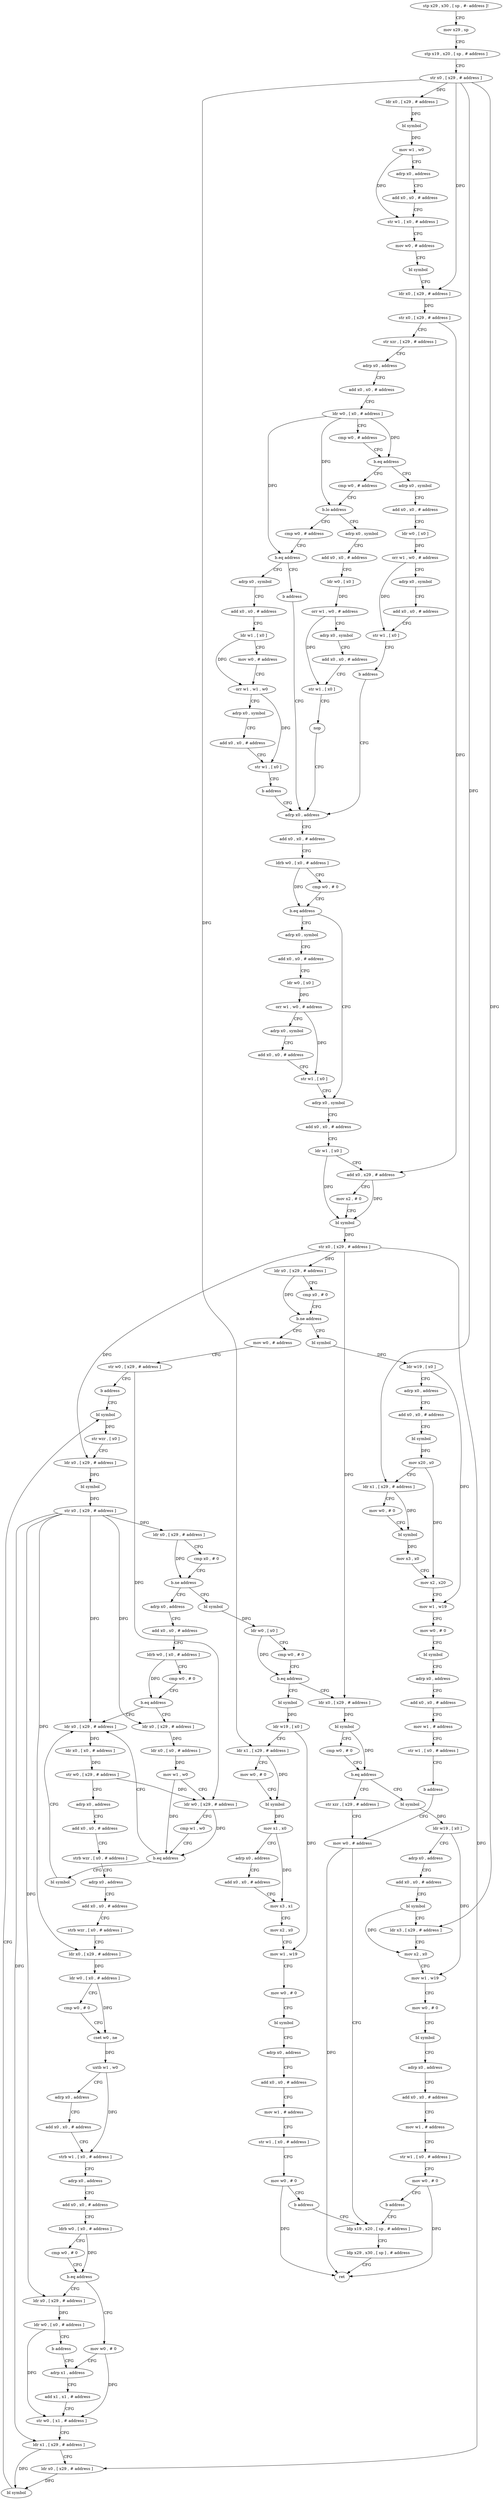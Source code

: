 digraph "func" {
"4212204" [label = "stp x29 , x30 , [ sp , #- address ]!" ]
"4212208" [label = "mov x29 , sp" ]
"4212212" [label = "stp x19 , x20 , [ sp , # address ]" ]
"4212216" [label = "str x0 , [ x29 , # address ]" ]
"4212220" [label = "ldr x0 , [ x29 , # address ]" ]
"4212224" [label = "bl symbol" ]
"4212228" [label = "mov w1 , w0" ]
"4212232" [label = "adrp x0 , address" ]
"4212236" [label = "add x0 , x0 , # address" ]
"4212240" [label = "str w1 , [ x0 , # address ]" ]
"4212244" [label = "mov w0 , # address" ]
"4212248" [label = "bl symbol" ]
"4212252" [label = "ldr x0 , [ x29 , # address ]" ]
"4212256" [label = "str x0 , [ x29 , # address ]" ]
"4212260" [label = "str xzr , [ x29 , # address ]" ]
"4212264" [label = "adrp x0 , address" ]
"4212268" [label = "add x0 , x0 , # address" ]
"4212272" [label = "ldr w0 , [ x0 , # address ]" ]
"4212276" [label = "cmp w0 , # address" ]
"4212280" [label = "b.eq address" ]
"4212304" [label = "adrp x0 , symbol" ]
"4212284" [label = "cmp w0 , # address" ]
"4212308" [label = "add x0 , x0 , # address" ]
"4212312" [label = "ldr w0 , [ x0 ]" ]
"4212316" [label = "orr w1 , w0 , # address" ]
"4212320" [label = "adrp x0 , symbol" ]
"4212324" [label = "add x0 , x0 , # address" ]
"4212328" [label = "str w1 , [ x0 ]" ]
"4212332" [label = "b address" ]
"4212404" [label = "adrp x0 , address" ]
"4212288" [label = "b.lo address" ]
"4212372" [label = "adrp x0 , symbol" ]
"4212292" [label = "cmp w0 , # address" ]
"4212408" [label = "add x0 , x0 , # address" ]
"4212412" [label = "ldrb w0 , [ x0 , # address ]" ]
"4212416" [label = "cmp w0 , # 0" ]
"4212420" [label = "b.eq address" ]
"4212452" [label = "adrp x0 , symbol" ]
"4212424" [label = "adrp x0 , symbol" ]
"4212376" [label = "add x0 , x0 , # address" ]
"4212380" [label = "ldr w0 , [ x0 ]" ]
"4212384" [label = "orr w1 , w0 , # address" ]
"4212388" [label = "adrp x0 , symbol" ]
"4212392" [label = "add x0 , x0 , # address" ]
"4212396" [label = "str w1 , [ x0 ]" ]
"4212400" [label = "nop" ]
"4212296" [label = "b.eq address" ]
"4212336" [label = "adrp x0 , symbol" ]
"4212300" [label = "b address" ]
"4212456" [label = "add x0 , x0 , # address" ]
"4212460" [label = "ldr w1 , [ x0 ]" ]
"4212464" [label = "add x0 , x29 , # address" ]
"4212468" [label = "mov x2 , # 0" ]
"4212472" [label = "bl symbol" ]
"4212476" [label = "str x0 , [ x29 , # address ]" ]
"4212480" [label = "ldr x0 , [ x29 , # address ]" ]
"4212484" [label = "cmp x0 , # 0" ]
"4212488" [label = "b.ne address" ]
"4212568" [label = "mov w0 , # address" ]
"4212492" [label = "bl symbol" ]
"4212428" [label = "add x0 , x0 , # address" ]
"4212432" [label = "ldr w0 , [ x0 ]" ]
"4212436" [label = "orr w1 , w0 , # address" ]
"4212440" [label = "adrp x0 , symbol" ]
"4212444" [label = "add x0 , x0 , # address" ]
"4212448" [label = "str w1 , [ x0 ]" ]
"4212340" [label = "add x0 , x0 , # address" ]
"4212344" [label = "ldr w1 , [ x0 ]" ]
"4212348" [label = "mov w0 , # address" ]
"4212352" [label = "orr w1 , w1 , w0" ]
"4212356" [label = "adrp x0 , symbol" ]
"4212360" [label = "add x0 , x0 , # address" ]
"4212364" [label = "str w1 , [ x0 ]" ]
"4212368" [label = "b address" ]
"4212572" [label = "str w0 , [ x29 , # address ]" ]
"4212576" [label = "b address" ]
"4212756" [label = "bl symbol" ]
"4212496" [label = "ldr w19 , [ x0 ]" ]
"4212500" [label = "adrp x0 , address" ]
"4212504" [label = "add x0 , x0 , # address" ]
"4212508" [label = "bl symbol" ]
"4212512" [label = "mov x20 , x0" ]
"4212516" [label = "ldr x1 , [ x29 , # address ]" ]
"4212520" [label = "mov w0 , # 0" ]
"4212524" [label = "bl symbol" ]
"4212528" [label = "mov x3 , x0" ]
"4212532" [label = "mov x2 , x20" ]
"4212536" [label = "mov w1 , w19" ]
"4212540" [label = "mov w0 , # 0" ]
"4212544" [label = "bl symbol" ]
"4212548" [label = "adrp x0 , address" ]
"4212552" [label = "add x0 , x0 , # address" ]
"4212556" [label = "mov w1 , # address" ]
"4212560" [label = "str w1 , [ x0 , # address ]" ]
"4212564" [label = "b address" ]
"4212964" [label = "mov w0 , # address" ]
"4212760" [label = "str wzr , [ x0 ]" ]
"4212764" [label = "ldr x0 , [ x29 , # address ]" ]
"4212768" [label = "bl symbol" ]
"4212772" [label = "str x0 , [ x29 , # address ]" ]
"4212776" [label = "ldr x0 , [ x29 , # address ]" ]
"4212780" [label = "cmp x0 , # 0" ]
"4212784" [label = "b.ne address" ]
"4212580" [label = "adrp x0 , address" ]
"4212788" [label = "bl symbol" ]
"4212968" [label = "ldp x19 , x20 , [ sp , # address ]" ]
"4212584" [label = "add x0 , x0 , # address" ]
"4212588" [label = "ldrb w0 , [ x0 , # address ]" ]
"4212592" [label = "cmp w0 , # 0" ]
"4212596" [label = "b.eq address" ]
"4212628" [label = "ldr x0 , [ x29 , # address ]" ]
"4212600" [label = "ldr x0 , [ x29 , # address ]" ]
"4212792" [label = "ldr w0 , [ x0 ]" ]
"4212796" [label = "cmp w0 , # 0" ]
"4212800" [label = "b.eq address" ]
"4212880" [label = "ldr x0 , [ x29 , # address ]" ]
"4212804" [label = "bl symbol" ]
"4212632" [label = "ldr x0 , [ x0 , # address ]" ]
"4212636" [label = "str w0 , [ x29 , # address ]" ]
"4212640" [label = "adrp x0 , address" ]
"4212644" [label = "add x0 , x0 , # address" ]
"4212648" [label = "strb wzr , [ x0 , # address ]" ]
"4212652" [label = "adrp x0 , address" ]
"4212656" [label = "add x0 , x0 , # address" ]
"4212660" [label = "strb wzr , [ x0 , # address ]" ]
"4212664" [label = "ldr x0 , [ x29 , # address ]" ]
"4212668" [label = "ldr w0 , [ x0 , # address ]" ]
"4212672" [label = "cmp w0 , # 0" ]
"4212676" [label = "cset w0 , ne" ]
"4212680" [label = "uxtb w1 , w0" ]
"4212684" [label = "adrp x0 , address" ]
"4212688" [label = "add x0 , x0 , # address" ]
"4212692" [label = "strb w1 , [ x0 , # address ]" ]
"4212696" [label = "adrp x0 , address" ]
"4212700" [label = "add x0 , x0 , # address" ]
"4212704" [label = "ldrb w0 , [ x0 , # address ]" ]
"4212708" [label = "cmp w0 , # 0" ]
"4212712" [label = "b.eq address" ]
"4212728" [label = "mov w0 , # 0" ]
"4212716" [label = "ldr x0 , [ x29 , # address ]" ]
"4212604" [label = "ldr x0 , [ x0 , # address ]" ]
"4212608" [label = "mov w1 , w0" ]
"4212612" [label = "ldr w0 , [ x29 , # address ]" ]
"4212616" [label = "cmp w1 , w0" ]
"4212620" [label = "b.eq address" ]
"4212624" [label = "bl symbol" ]
"4212884" [label = "bl symbol" ]
"4212888" [label = "cmp w0 , # 0" ]
"4212892" [label = "b.eq address" ]
"4212960" [label = "str xzr , [ x29 , # address ]" ]
"4212896" [label = "bl symbol" ]
"4212808" [label = "ldr w19 , [ x0 ]" ]
"4212812" [label = "ldr x1 , [ x29 , # address ]" ]
"4212816" [label = "mov w0 , # 0" ]
"4212820" [label = "bl symbol" ]
"4212824" [label = "mov x1 , x0" ]
"4212828" [label = "adrp x0 , address" ]
"4212832" [label = "add x0 , x0 , # address" ]
"4212836" [label = "mov x3 , x1" ]
"4212840" [label = "mov x2 , x0" ]
"4212844" [label = "mov w1 , w19" ]
"4212848" [label = "mov w0 , # 0" ]
"4212852" [label = "bl symbol" ]
"4212856" [label = "adrp x0 , address" ]
"4212860" [label = "add x0 , x0 , # address" ]
"4212864" [label = "mov w1 , # address" ]
"4212868" [label = "str w1 , [ x0 , # address ]" ]
"4212872" [label = "mov w0 , # 0" ]
"4212876" [label = "b address" ]
"4212732" [label = "adrp x1 , address" ]
"4212720" [label = "ldr w0 , [ x0 , # address ]" ]
"4212724" [label = "b address" ]
"4212900" [label = "ldr w19 , [ x0 ]" ]
"4212904" [label = "adrp x0 , address" ]
"4212908" [label = "add x0 , x0 , # address" ]
"4212912" [label = "bl symbol" ]
"4212916" [label = "ldr x3 , [ x29 , # address ]" ]
"4212920" [label = "mov x2 , x0" ]
"4212924" [label = "mov w1 , w19" ]
"4212928" [label = "mov w0 , # 0" ]
"4212932" [label = "bl symbol" ]
"4212936" [label = "adrp x0 , address" ]
"4212940" [label = "add x0 , x0 , # address" ]
"4212944" [label = "mov w1 , # address" ]
"4212948" [label = "str w1 , [ x0 , # address ]" ]
"4212952" [label = "mov w0 , # 0" ]
"4212956" [label = "b address" ]
"4212972" [label = "ldp x29 , x30 , [ sp ] , # address" ]
"4212976" [label = "ret" ]
"4212736" [label = "add x1 , x1 , # address" ]
"4212740" [label = "str w0 , [ x1 , # address ]" ]
"4212744" [label = "ldr x1 , [ x29 , # address ]" ]
"4212748" [label = "ldr x0 , [ x29 , # address ]" ]
"4212752" [label = "bl symbol" ]
"4212204" -> "4212208" [ label = "CFG" ]
"4212208" -> "4212212" [ label = "CFG" ]
"4212212" -> "4212216" [ label = "CFG" ]
"4212216" -> "4212220" [ label = "DFG" ]
"4212216" -> "4212252" [ label = "DFG" ]
"4212216" -> "4212516" [ label = "DFG" ]
"4212216" -> "4212812" [ label = "DFG" ]
"4212216" -> "4212916" [ label = "DFG" ]
"4212220" -> "4212224" [ label = "DFG" ]
"4212224" -> "4212228" [ label = "DFG" ]
"4212228" -> "4212232" [ label = "CFG" ]
"4212228" -> "4212240" [ label = "DFG" ]
"4212232" -> "4212236" [ label = "CFG" ]
"4212236" -> "4212240" [ label = "CFG" ]
"4212240" -> "4212244" [ label = "CFG" ]
"4212244" -> "4212248" [ label = "CFG" ]
"4212248" -> "4212252" [ label = "CFG" ]
"4212252" -> "4212256" [ label = "DFG" ]
"4212256" -> "4212260" [ label = "CFG" ]
"4212256" -> "4212464" [ label = "DFG" ]
"4212260" -> "4212264" [ label = "CFG" ]
"4212264" -> "4212268" [ label = "CFG" ]
"4212268" -> "4212272" [ label = "CFG" ]
"4212272" -> "4212276" [ label = "CFG" ]
"4212272" -> "4212280" [ label = "DFG" ]
"4212272" -> "4212288" [ label = "DFG" ]
"4212272" -> "4212296" [ label = "DFG" ]
"4212276" -> "4212280" [ label = "CFG" ]
"4212280" -> "4212304" [ label = "CFG" ]
"4212280" -> "4212284" [ label = "CFG" ]
"4212304" -> "4212308" [ label = "CFG" ]
"4212284" -> "4212288" [ label = "CFG" ]
"4212308" -> "4212312" [ label = "CFG" ]
"4212312" -> "4212316" [ label = "DFG" ]
"4212316" -> "4212320" [ label = "CFG" ]
"4212316" -> "4212328" [ label = "DFG" ]
"4212320" -> "4212324" [ label = "CFG" ]
"4212324" -> "4212328" [ label = "CFG" ]
"4212328" -> "4212332" [ label = "CFG" ]
"4212332" -> "4212404" [ label = "CFG" ]
"4212404" -> "4212408" [ label = "CFG" ]
"4212288" -> "4212372" [ label = "CFG" ]
"4212288" -> "4212292" [ label = "CFG" ]
"4212372" -> "4212376" [ label = "CFG" ]
"4212292" -> "4212296" [ label = "CFG" ]
"4212408" -> "4212412" [ label = "CFG" ]
"4212412" -> "4212416" [ label = "CFG" ]
"4212412" -> "4212420" [ label = "DFG" ]
"4212416" -> "4212420" [ label = "CFG" ]
"4212420" -> "4212452" [ label = "CFG" ]
"4212420" -> "4212424" [ label = "CFG" ]
"4212452" -> "4212456" [ label = "CFG" ]
"4212424" -> "4212428" [ label = "CFG" ]
"4212376" -> "4212380" [ label = "CFG" ]
"4212380" -> "4212384" [ label = "DFG" ]
"4212384" -> "4212388" [ label = "CFG" ]
"4212384" -> "4212396" [ label = "DFG" ]
"4212388" -> "4212392" [ label = "CFG" ]
"4212392" -> "4212396" [ label = "CFG" ]
"4212396" -> "4212400" [ label = "CFG" ]
"4212400" -> "4212404" [ label = "CFG" ]
"4212296" -> "4212336" [ label = "CFG" ]
"4212296" -> "4212300" [ label = "CFG" ]
"4212336" -> "4212340" [ label = "CFG" ]
"4212300" -> "4212404" [ label = "CFG" ]
"4212456" -> "4212460" [ label = "CFG" ]
"4212460" -> "4212464" [ label = "CFG" ]
"4212460" -> "4212472" [ label = "DFG" ]
"4212464" -> "4212468" [ label = "CFG" ]
"4212464" -> "4212472" [ label = "DFG" ]
"4212468" -> "4212472" [ label = "CFG" ]
"4212472" -> "4212476" [ label = "DFG" ]
"4212476" -> "4212480" [ label = "DFG" ]
"4212476" -> "4212764" [ label = "DFG" ]
"4212476" -> "4212880" [ label = "DFG" ]
"4212476" -> "4212748" [ label = "DFG" ]
"4212480" -> "4212484" [ label = "CFG" ]
"4212480" -> "4212488" [ label = "DFG" ]
"4212484" -> "4212488" [ label = "CFG" ]
"4212488" -> "4212568" [ label = "CFG" ]
"4212488" -> "4212492" [ label = "CFG" ]
"4212568" -> "4212572" [ label = "CFG" ]
"4212492" -> "4212496" [ label = "DFG" ]
"4212428" -> "4212432" [ label = "CFG" ]
"4212432" -> "4212436" [ label = "DFG" ]
"4212436" -> "4212440" [ label = "CFG" ]
"4212436" -> "4212448" [ label = "DFG" ]
"4212440" -> "4212444" [ label = "CFG" ]
"4212444" -> "4212448" [ label = "CFG" ]
"4212448" -> "4212452" [ label = "CFG" ]
"4212340" -> "4212344" [ label = "CFG" ]
"4212344" -> "4212348" [ label = "CFG" ]
"4212344" -> "4212352" [ label = "DFG" ]
"4212348" -> "4212352" [ label = "CFG" ]
"4212352" -> "4212356" [ label = "CFG" ]
"4212352" -> "4212364" [ label = "DFG" ]
"4212356" -> "4212360" [ label = "CFG" ]
"4212360" -> "4212364" [ label = "CFG" ]
"4212364" -> "4212368" [ label = "CFG" ]
"4212368" -> "4212404" [ label = "CFG" ]
"4212572" -> "4212576" [ label = "CFG" ]
"4212572" -> "4212612" [ label = "DFG" ]
"4212576" -> "4212756" [ label = "CFG" ]
"4212756" -> "4212760" [ label = "DFG" ]
"4212496" -> "4212500" [ label = "CFG" ]
"4212496" -> "4212536" [ label = "DFG" ]
"4212500" -> "4212504" [ label = "CFG" ]
"4212504" -> "4212508" [ label = "CFG" ]
"4212508" -> "4212512" [ label = "DFG" ]
"4212512" -> "4212516" [ label = "CFG" ]
"4212512" -> "4212532" [ label = "DFG" ]
"4212516" -> "4212520" [ label = "CFG" ]
"4212516" -> "4212524" [ label = "DFG" ]
"4212520" -> "4212524" [ label = "CFG" ]
"4212524" -> "4212528" [ label = "DFG" ]
"4212528" -> "4212532" [ label = "CFG" ]
"4212532" -> "4212536" [ label = "CFG" ]
"4212536" -> "4212540" [ label = "CFG" ]
"4212540" -> "4212544" [ label = "CFG" ]
"4212544" -> "4212548" [ label = "CFG" ]
"4212548" -> "4212552" [ label = "CFG" ]
"4212552" -> "4212556" [ label = "CFG" ]
"4212556" -> "4212560" [ label = "CFG" ]
"4212560" -> "4212564" [ label = "CFG" ]
"4212564" -> "4212964" [ label = "CFG" ]
"4212964" -> "4212968" [ label = "CFG" ]
"4212964" -> "4212976" [ label = "DFG" ]
"4212760" -> "4212764" [ label = "CFG" ]
"4212764" -> "4212768" [ label = "DFG" ]
"4212768" -> "4212772" [ label = "DFG" ]
"4212772" -> "4212776" [ label = "DFG" ]
"4212772" -> "4212628" [ label = "DFG" ]
"4212772" -> "4212664" [ label = "DFG" ]
"4212772" -> "4212600" [ label = "DFG" ]
"4212772" -> "4212716" [ label = "DFG" ]
"4212772" -> "4212744" [ label = "DFG" ]
"4212776" -> "4212780" [ label = "CFG" ]
"4212776" -> "4212784" [ label = "DFG" ]
"4212780" -> "4212784" [ label = "CFG" ]
"4212784" -> "4212580" [ label = "CFG" ]
"4212784" -> "4212788" [ label = "CFG" ]
"4212580" -> "4212584" [ label = "CFG" ]
"4212788" -> "4212792" [ label = "DFG" ]
"4212968" -> "4212972" [ label = "CFG" ]
"4212584" -> "4212588" [ label = "CFG" ]
"4212588" -> "4212592" [ label = "CFG" ]
"4212588" -> "4212596" [ label = "DFG" ]
"4212592" -> "4212596" [ label = "CFG" ]
"4212596" -> "4212628" [ label = "CFG" ]
"4212596" -> "4212600" [ label = "CFG" ]
"4212628" -> "4212632" [ label = "DFG" ]
"4212600" -> "4212604" [ label = "DFG" ]
"4212792" -> "4212796" [ label = "CFG" ]
"4212792" -> "4212800" [ label = "DFG" ]
"4212796" -> "4212800" [ label = "CFG" ]
"4212800" -> "4212880" [ label = "CFG" ]
"4212800" -> "4212804" [ label = "CFG" ]
"4212880" -> "4212884" [ label = "DFG" ]
"4212804" -> "4212808" [ label = "DFG" ]
"4212632" -> "4212636" [ label = "DFG" ]
"4212636" -> "4212640" [ label = "CFG" ]
"4212636" -> "4212612" [ label = "DFG" ]
"4212640" -> "4212644" [ label = "CFG" ]
"4212644" -> "4212648" [ label = "CFG" ]
"4212648" -> "4212652" [ label = "CFG" ]
"4212652" -> "4212656" [ label = "CFG" ]
"4212656" -> "4212660" [ label = "CFG" ]
"4212660" -> "4212664" [ label = "CFG" ]
"4212664" -> "4212668" [ label = "DFG" ]
"4212668" -> "4212672" [ label = "CFG" ]
"4212668" -> "4212676" [ label = "DFG" ]
"4212672" -> "4212676" [ label = "CFG" ]
"4212676" -> "4212680" [ label = "DFG" ]
"4212680" -> "4212684" [ label = "CFG" ]
"4212680" -> "4212692" [ label = "DFG" ]
"4212684" -> "4212688" [ label = "CFG" ]
"4212688" -> "4212692" [ label = "CFG" ]
"4212692" -> "4212696" [ label = "CFG" ]
"4212696" -> "4212700" [ label = "CFG" ]
"4212700" -> "4212704" [ label = "CFG" ]
"4212704" -> "4212708" [ label = "CFG" ]
"4212704" -> "4212712" [ label = "DFG" ]
"4212708" -> "4212712" [ label = "CFG" ]
"4212712" -> "4212728" [ label = "CFG" ]
"4212712" -> "4212716" [ label = "CFG" ]
"4212728" -> "4212732" [ label = "CFG" ]
"4212728" -> "4212740" [ label = "DFG" ]
"4212716" -> "4212720" [ label = "DFG" ]
"4212604" -> "4212608" [ label = "DFG" ]
"4212608" -> "4212612" [ label = "CFG" ]
"4212608" -> "4212620" [ label = "DFG" ]
"4212612" -> "4212616" [ label = "CFG" ]
"4212612" -> "4212620" [ label = "DFG" ]
"4212616" -> "4212620" [ label = "CFG" ]
"4212620" -> "4212628" [ label = "CFG" ]
"4212620" -> "4212624" [ label = "CFG" ]
"4212624" -> "4212628" [ label = "CFG" ]
"4212884" -> "4212888" [ label = "CFG" ]
"4212884" -> "4212892" [ label = "DFG" ]
"4212888" -> "4212892" [ label = "CFG" ]
"4212892" -> "4212960" [ label = "CFG" ]
"4212892" -> "4212896" [ label = "CFG" ]
"4212960" -> "4212964" [ label = "CFG" ]
"4212896" -> "4212900" [ label = "DFG" ]
"4212808" -> "4212812" [ label = "CFG" ]
"4212808" -> "4212844" [ label = "DFG" ]
"4212812" -> "4212816" [ label = "CFG" ]
"4212812" -> "4212820" [ label = "DFG" ]
"4212816" -> "4212820" [ label = "CFG" ]
"4212820" -> "4212824" [ label = "DFG" ]
"4212824" -> "4212828" [ label = "CFG" ]
"4212824" -> "4212836" [ label = "DFG" ]
"4212828" -> "4212832" [ label = "CFG" ]
"4212832" -> "4212836" [ label = "CFG" ]
"4212836" -> "4212840" [ label = "CFG" ]
"4212840" -> "4212844" [ label = "CFG" ]
"4212844" -> "4212848" [ label = "CFG" ]
"4212848" -> "4212852" [ label = "CFG" ]
"4212852" -> "4212856" [ label = "CFG" ]
"4212856" -> "4212860" [ label = "CFG" ]
"4212860" -> "4212864" [ label = "CFG" ]
"4212864" -> "4212868" [ label = "CFG" ]
"4212868" -> "4212872" [ label = "CFG" ]
"4212872" -> "4212876" [ label = "CFG" ]
"4212872" -> "4212976" [ label = "DFG" ]
"4212876" -> "4212968" [ label = "CFG" ]
"4212732" -> "4212736" [ label = "CFG" ]
"4212720" -> "4212724" [ label = "CFG" ]
"4212720" -> "4212740" [ label = "DFG" ]
"4212724" -> "4212732" [ label = "CFG" ]
"4212900" -> "4212904" [ label = "CFG" ]
"4212900" -> "4212924" [ label = "DFG" ]
"4212904" -> "4212908" [ label = "CFG" ]
"4212908" -> "4212912" [ label = "CFG" ]
"4212912" -> "4212916" [ label = "CFG" ]
"4212912" -> "4212920" [ label = "DFG" ]
"4212916" -> "4212920" [ label = "CFG" ]
"4212920" -> "4212924" [ label = "CFG" ]
"4212924" -> "4212928" [ label = "CFG" ]
"4212928" -> "4212932" [ label = "CFG" ]
"4212932" -> "4212936" [ label = "CFG" ]
"4212936" -> "4212940" [ label = "CFG" ]
"4212940" -> "4212944" [ label = "CFG" ]
"4212944" -> "4212948" [ label = "CFG" ]
"4212948" -> "4212952" [ label = "CFG" ]
"4212952" -> "4212956" [ label = "CFG" ]
"4212952" -> "4212976" [ label = "DFG" ]
"4212956" -> "4212968" [ label = "CFG" ]
"4212972" -> "4212976" [ label = "CFG" ]
"4212736" -> "4212740" [ label = "CFG" ]
"4212740" -> "4212744" [ label = "CFG" ]
"4212744" -> "4212748" [ label = "CFG" ]
"4212744" -> "4212752" [ label = "DFG" ]
"4212748" -> "4212752" [ label = "DFG" ]
"4212752" -> "4212756" [ label = "CFG" ]
}
